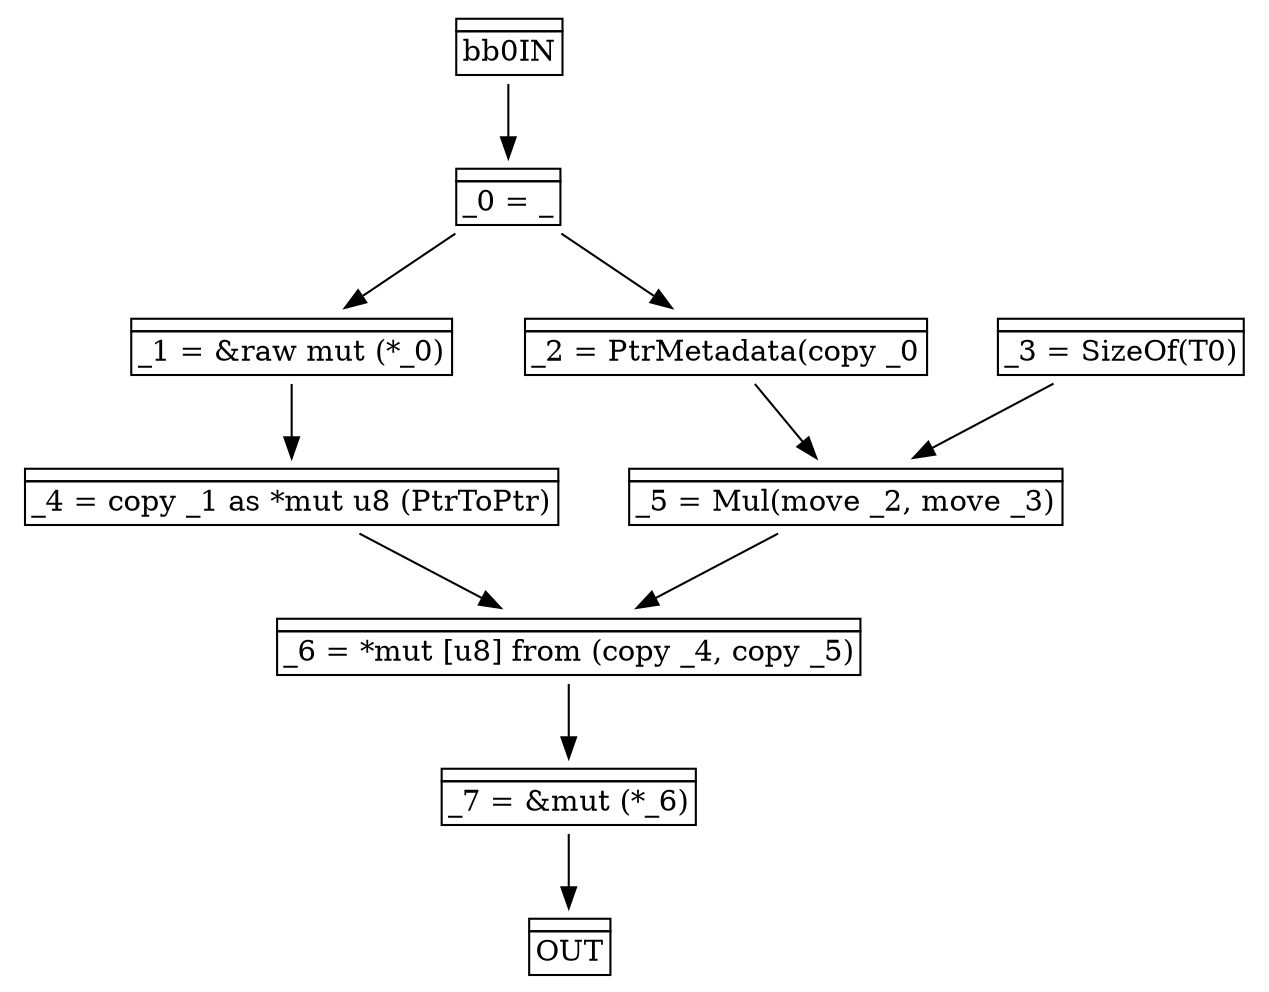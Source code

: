 digraph bb0 {
    bb0IN [shape="none", label=<<table border="0" cellborder="1" cellspacing="0"><tr><td  align="center" colspan="1"></td></tr><tr><td align="left">bb0IN</td></tr></table>>];
    bb0OUT [shape="none", label=<<table border="0" cellborder="1" cellspacing="0"><tr><td  align="center" colspan="1"></td></tr><tr><td align="left">OUT</td></tr></table>>];
    bb0stmt0 [shape="none", label=<<table border="0" cellborder="1" cellspacing="0"><tr><td  align="center" colspan="1"></td></tr><tr><td align="left">_0 = _</td></tr></table>>];
    bb0stmt1 [shape="none", label=<<table border="0" cellborder="1" cellspacing="0"><tr><td  align="center" colspan="1"></td></tr><tr><td align="left">_1 = &amp;raw mut (*_0)</td></tr></table>>];
    bb0stmt2 [shape="none", label=<<table border="0" cellborder="1" cellspacing="0"><tr><td  align="center" colspan="1"></td></tr><tr><td align="left">_2 = PtrMetadata(copy _0</td></tr></table>>];
    bb0stmt3 [shape="none", label=<<table border="0" cellborder="1" cellspacing="0"><tr><td  align="center" colspan="1"></td></tr><tr><td align="left">_3 = SizeOf(T0)</td></tr></table>>];
    bb0stmt4 [shape="none", label=<<table border="0" cellborder="1" cellspacing="0"><tr><td  align="center" colspan="1"></td></tr><tr><td align="left">_4 = copy _1 as *mut u8 (PtrToPtr)</td></tr></table>>];
    bb0stmt5 [shape="none", label=<<table border="0" cellborder="1" cellspacing="0"><tr><td  align="center" colspan="1"></td></tr><tr><td align="left">_5 = Mul(move _2, move _3)</td></tr></table>>];
    bb0stmt6 [shape="none", label=<<table border="0" cellborder="1" cellspacing="0"><tr><td  align="center" colspan="1"></td></tr><tr><td align="left">_6 = *mut [u8] from (copy _4, copy _5)</td></tr></table>>];
    bb0stmt7 [shape="none", label=<<table border="0" cellborder="1" cellspacing="0"><tr><td  align="center" colspan="1"></td></tr><tr><td align="left">_7 = &amp;mut (*_6)</td></tr></table>>];
    bb0stmt7 -> bb0OUT [label=""];
    bb0IN -> bb0stmt0 [label=""];
    bb0stmt0 -> bb0stmt1 [label=""];
    bb0stmt0 -> bb0stmt2 [label=""];
    bb0stmt1 -> bb0stmt4 [label=""];
    bb0stmt2 -> bb0stmt5 [label=""];
    bb0stmt3 -> bb0stmt5 [label=""];
    bb0stmt4 -> bb0stmt6 [label=""];
    bb0stmt5 -> bb0stmt6 [label=""];
    bb0stmt6 -> bb0stmt7 [label=""];

}